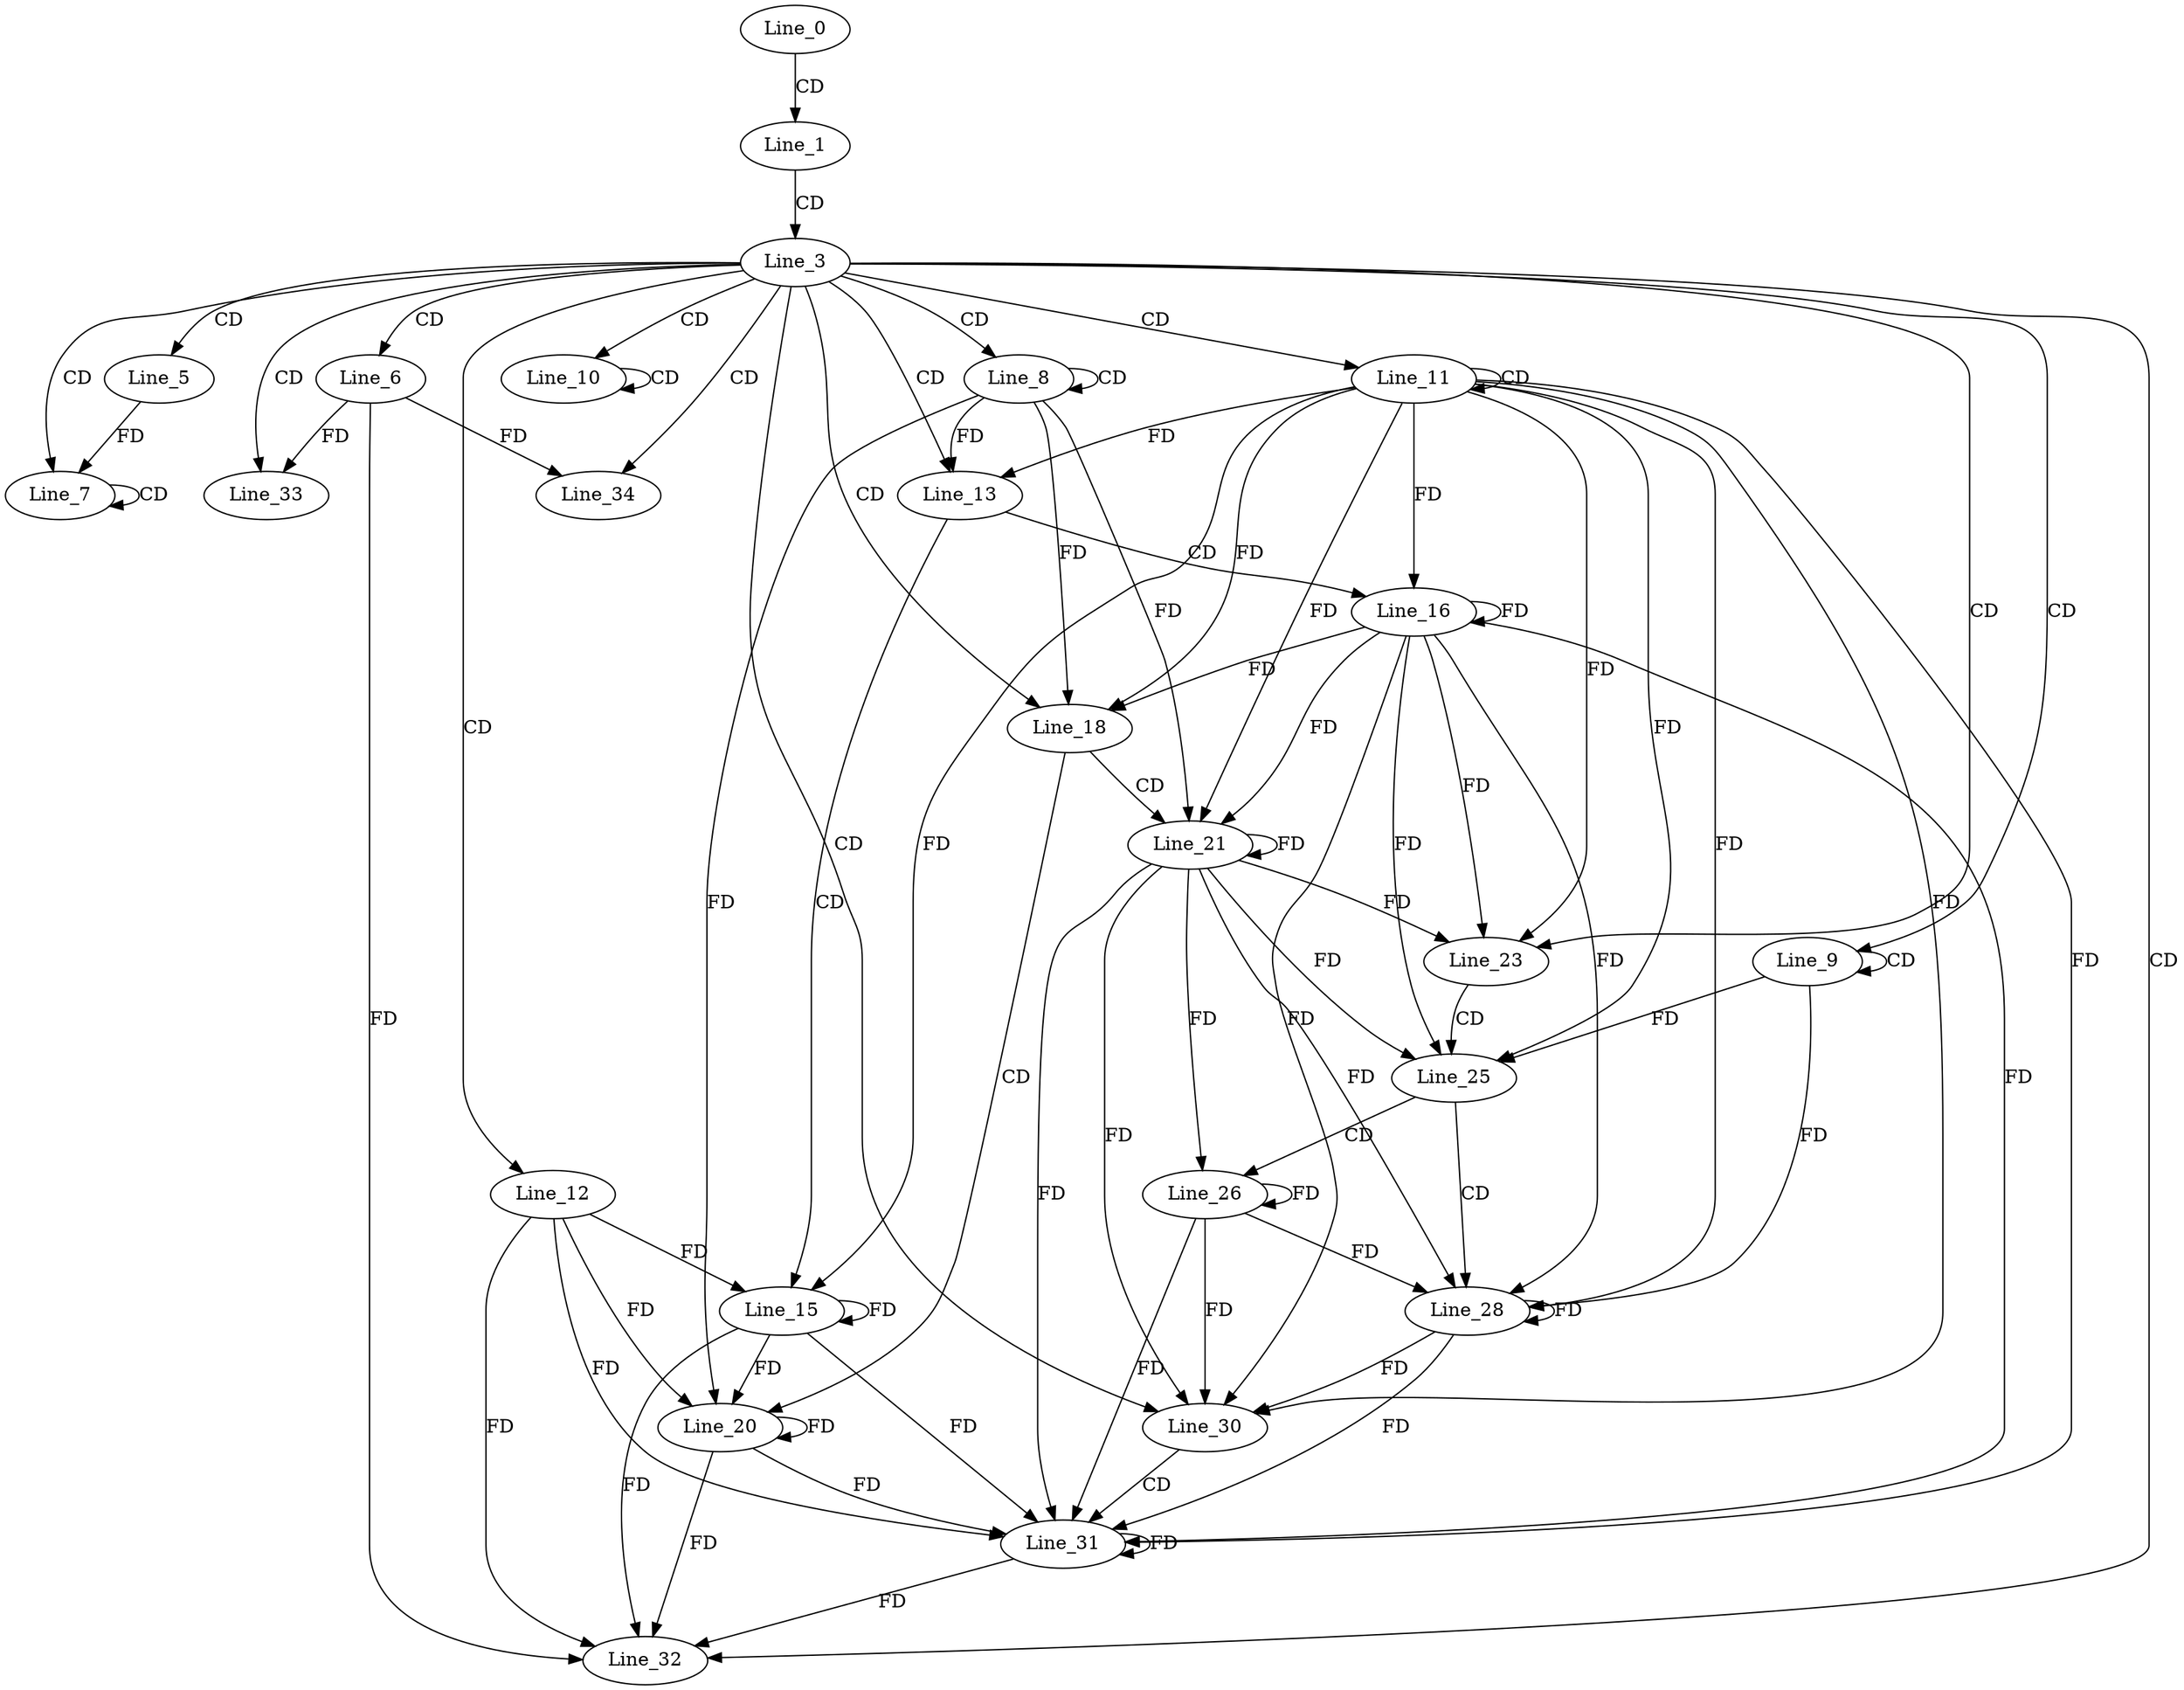 digraph G {
  Line_0;
  Line_1;
  Line_3;
  Line_5;
  Line_6;
  Line_7;
  Line_7;
  Line_7;
  Line_8;
  Line_8;
  Line_9;
  Line_9;
  Line_10;
  Line_10;
  Line_11;
  Line_11;
  Line_12;
  Line_13;
  Line_15;
  Line_16;
  Line_18;
  Line_20;
  Line_21;
  Line_23;
  Line_25;
  Line_26;
  Line_28;
  Line_30;
  Line_31;
  Line_32;
  Line_33;
  Line_34;
  Line_0 -> Line_1 [ label="CD" ];
  Line_1 -> Line_3 [ label="CD" ];
  Line_3 -> Line_5 [ label="CD" ];
  Line_3 -> Line_6 [ label="CD" ];
  Line_3 -> Line_7 [ label="CD" ];
  Line_7 -> Line_7 [ label="CD" ];
  Line_5 -> Line_7 [ label="FD" ];
  Line_3 -> Line_8 [ label="CD" ];
  Line_8 -> Line_8 [ label="CD" ];
  Line_3 -> Line_9 [ label="CD" ];
  Line_9 -> Line_9 [ label="CD" ];
  Line_3 -> Line_10 [ label="CD" ];
  Line_10 -> Line_10 [ label="CD" ];
  Line_3 -> Line_11 [ label="CD" ];
  Line_11 -> Line_11 [ label="CD" ];
  Line_3 -> Line_12 [ label="CD" ];
  Line_3 -> Line_13 [ label="CD" ];
  Line_8 -> Line_13 [ label="FD" ];
  Line_11 -> Line_13 [ label="FD" ];
  Line_13 -> Line_15 [ label="CD" ];
  Line_12 -> Line_15 [ label="FD" ];
  Line_15 -> Line_15 [ label="FD" ];
  Line_11 -> Line_15 [ label="FD" ];
  Line_13 -> Line_16 [ label="CD" ];
  Line_11 -> Line_16 [ label="FD" ];
  Line_16 -> Line_16 [ label="FD" ];
  Line_3 -> Line_18 [ label="CD" ];
  Line_8 -> Line_18 [ label="FD" ];
  Line_11 -> Line_18 [ label="FD" ];
  Line_16 -> Line_18 [ label="FD" ];
  Line_18 -> Line_20 [ label="CD" ];
  Line_12 -> Line_20 [ label="FD" ];
  Line_15 -> Line_20 [ label="FD" ];
  Line_20 -> Line_20 [ label="FD" ];
  Line_8 -> Line_20 [ label="FD" ];
  Line_18 -> Line_21 [ label="CD" ];
  Line_11 -> Line_21 [ label="FD" ];
  Line_16 -> Line_21 [ label="FD" ];
  Line_21 -> Line_21 [ label="FD" ];
  Line_8 -> Line_21 [ label="FD" ];
  Line_3 -> Line_23 [ label="CD" ];
  Line_11 -> Line_23 [ label="FD" ];
  Line_16 -> Line_23 [ label="FD" ];
  Line_21 -> Line_23 [ label="FD" ];
  Line_23 -> Line_25 [ label="CD" ];
  Line_9 -> Line_25 [ label="FD" ];
  Line_11 -> Line_25 [ label="FD" ];
  Line_16 -> Line_25 [ label="FD" ];
  Line_21 -> Line_25 [ label="FD" ];
  Line_25 -> Line_26 [ label="CD" ];
  Line_21 -> Line_26 [ label="FD" ];
  Line_26 -> Line_26 [ label="FD" ];
  Line_25 -> Line_28 [ label="CD" ];
  Line_11 -> Line_28 [ label="FD" ];
  Line_16 -> Line_28 [ label="FD" ];
  Line_21 -> Line_28 [ label="FD" ];
  Line_26 -> Line_28 [ label="FD" ];
  Line_28 -> Line_28 [ label="FD" ];
  Line_9 -> Line_28 [ label="FD" ];
  Line_3 -> Line_30 [ label="CD" ];
  Line_11 -> Line_30 [ label="FD" ];
  Line_16 -> Line_30 [ label="FD" ];
  Line_21 -> Line_30 [ label="FD" ];
  Line_26 -> Line_30 [ label="FD" ];
  Line_28 -> Line_30 [ label="FD" ];
  Line_30 -> Line_31 [ label="CD" ];
  Line_12 -> Line_31 [ label="FD" ];
  Line_15 -> Line_31 [ label="FD" ];
  Line_20 -> Line_31 [ label="FD" ];
  Line_31 -> Line_31 [ label="FD" ];
  Line_11 -> Line_31 [ label="FD" ];
  Line_16 -> Line_31 [ label="FD" ];
  Line_21 -> Line_31 [ label="FD" ];
  Line_26 -> Line_31 [ label="FD" ];
  Line_28 -> Line_31 [ label="FD" ];
  Line_3 -> Line_32 [ label="CD" ];
  Line_6 -> Line_32 [ label="FD" ];
  Line_12 -> Line_32 [ label="FD" ];
  Line_15 -> Line_32 [ label="FD" ];
  Line_20 -> Line_32 [ label="FD" ];
  Line_31 -> Line_32 [ label="FD" ];
  Line_3 -> Line_33 [ label="CD" ];
  Line_6 -> Line_33 [ label="FD" ];
  Line_3 -> Line_34 [ label="CD" ];
  Line_6 -> Line_34 [ label="FD" ];
}
